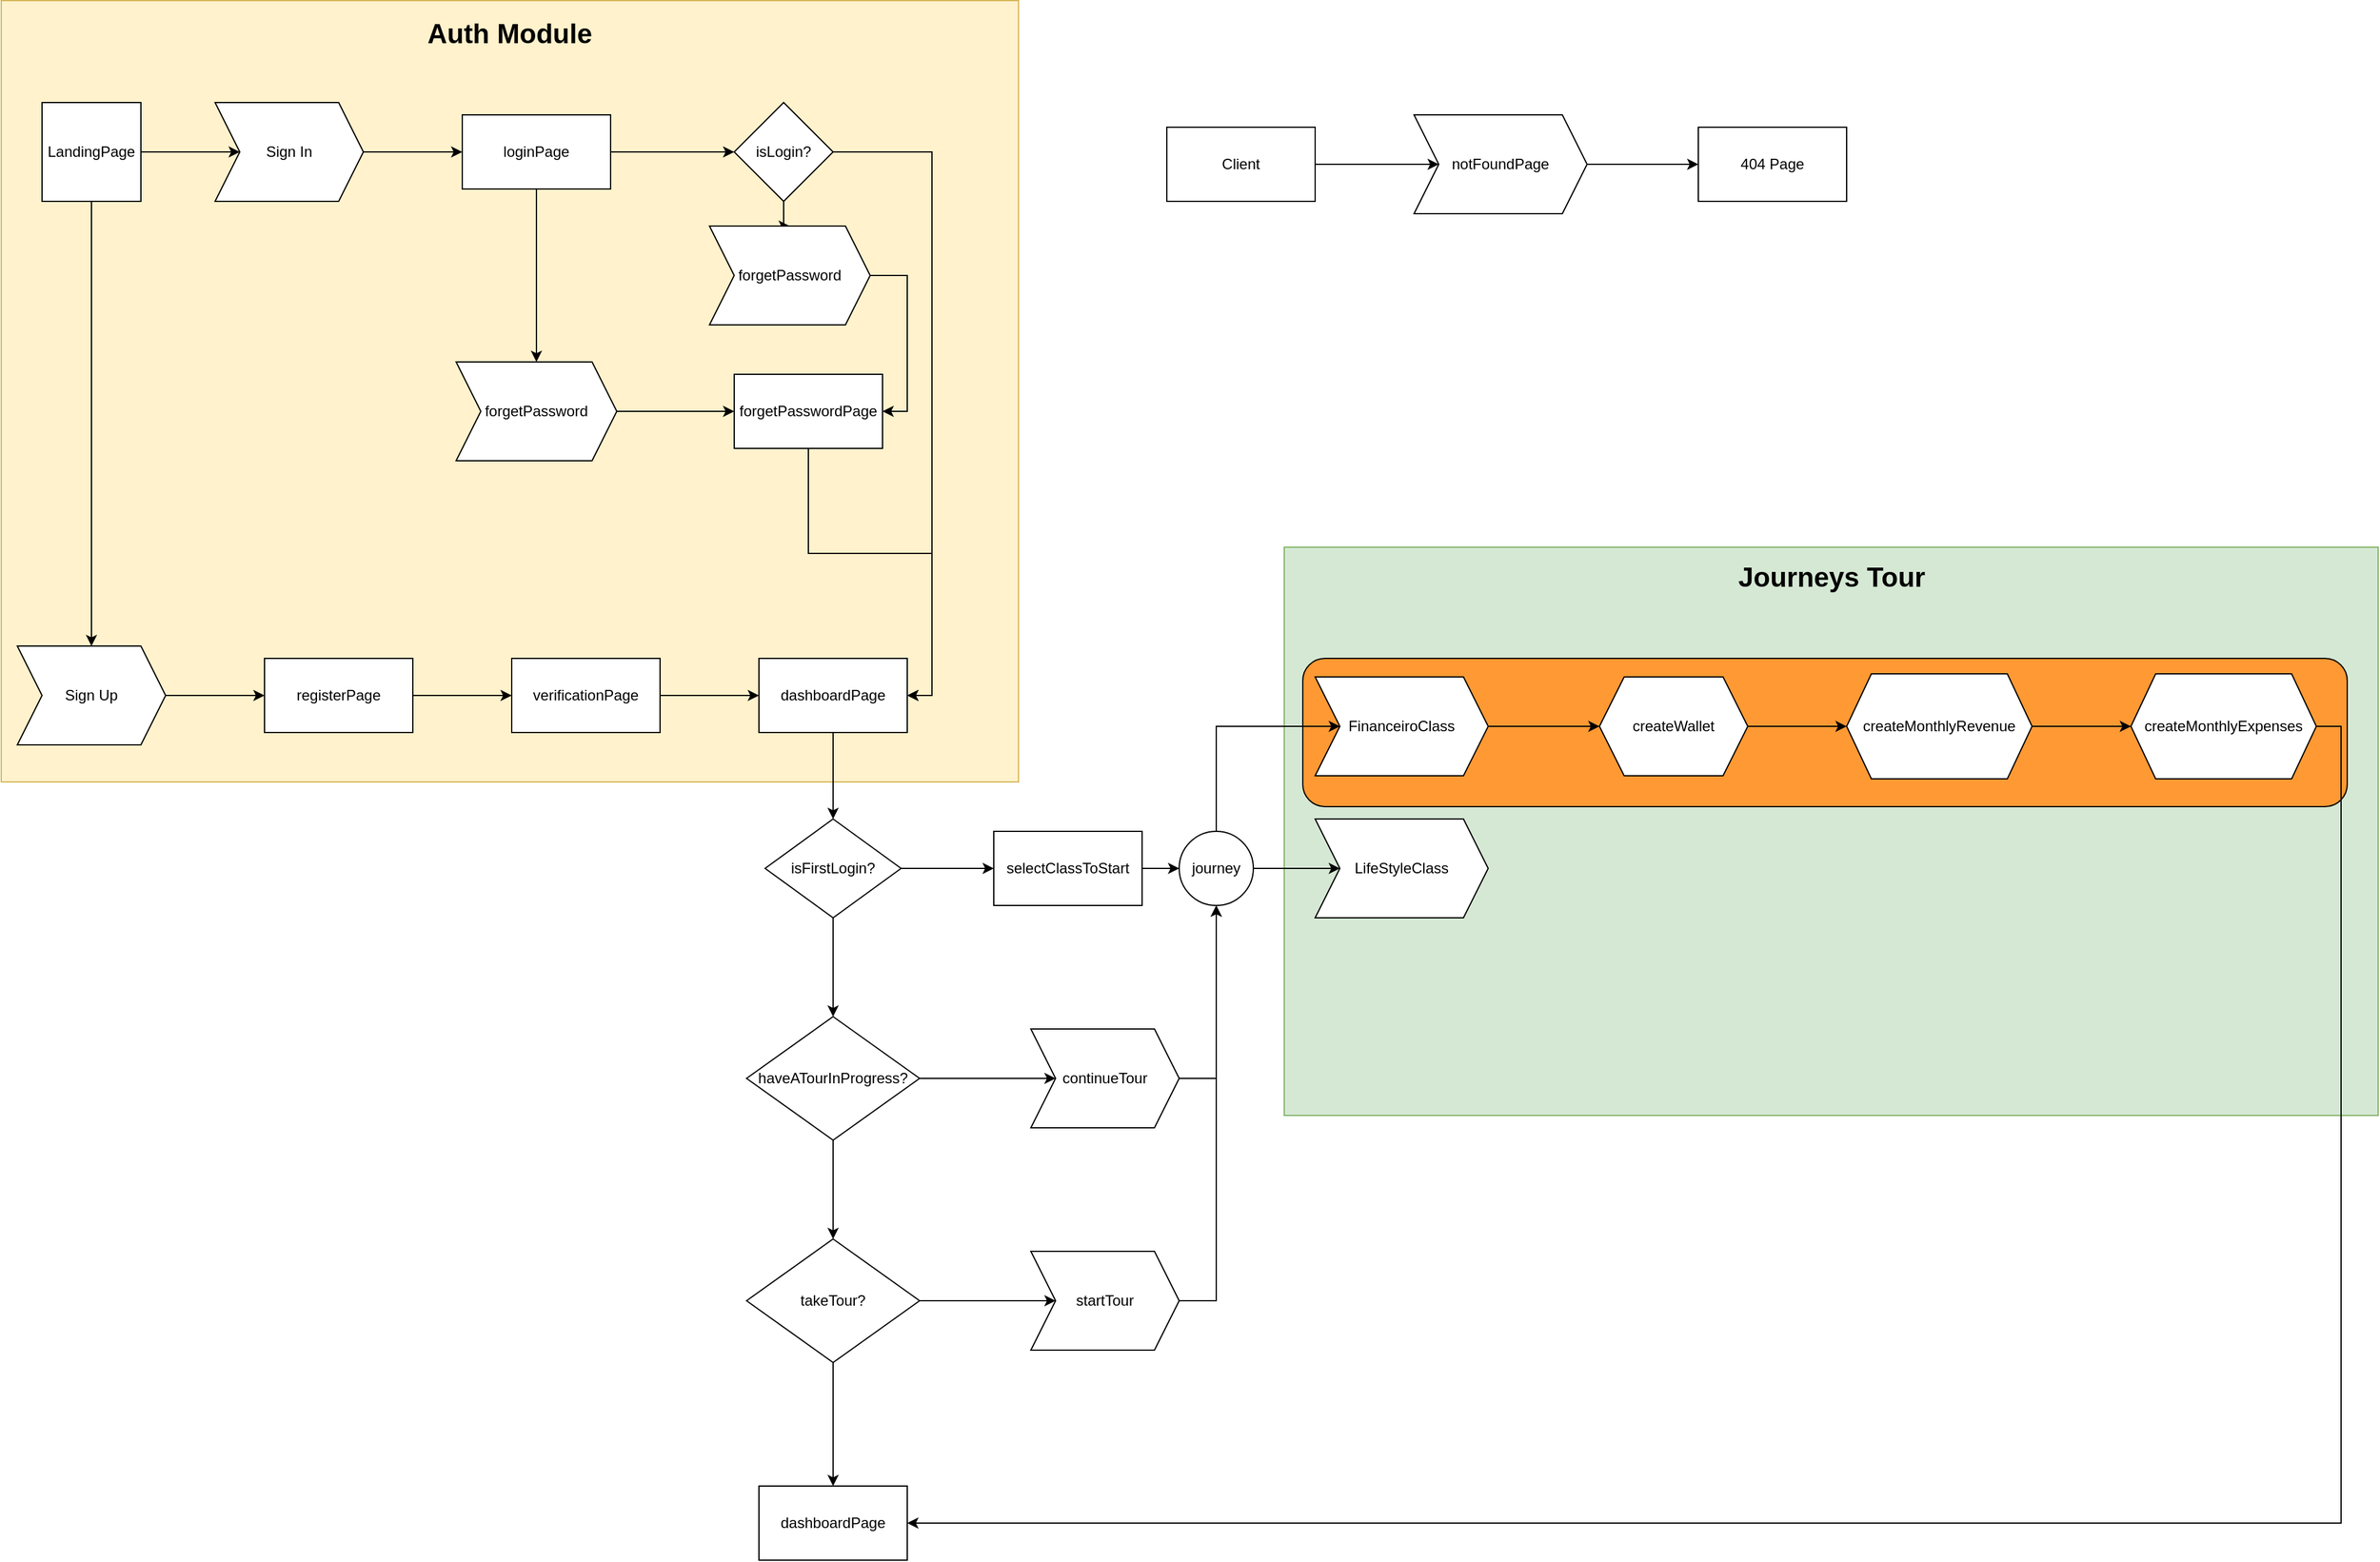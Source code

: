 <mxfile version="18.0.0" type="github">
  <diagram id="iAbyK8pKXisrJIql5Mq7" name="Page-1">
    <mxGraphModel dx="1990" dy="1881" grid="1" gridSize="10" guides="1" tooltips="1" connect="1" arrows="1" fold="1" page="1" pageScale="1" pageWidth="827" pageHeight="1169" math="0" shadow="0">
      <root>
        <mxCell id="0" />
        <mxCell id="1" parent="0" />
        <mxCell id="l1szmI_GFWI639Pi0zfL-68" value="" style="group" vertex="1" connectable="0" parent="1">
          <mxGeometry x="7" y="-42.5" width="823" height="632.5" as="geometry" />
        </mxCell>
        <mxCell id="l1szmI_GFWI639Pi0zfL-66" value="" style="whiteSpace=wrap;html=1;fontSize=22;fillColor=#fff2cc;strokeColor=#d6b656;" vertex="1" parent="l1szmI_GFWI639Pi0zfL-68">
          <mxGeometry width="823" height="632.5" as="geometry" />
        </mxCell>
        <mxCell id="l1szmI_GFWI639Pi0zfL-67" value="Auth Module" style="text;html=1;strokeColor=none;fillColor=none;align=center;verticalAlign=middle;whiteSpace=wrap;rounded=0;fontSize=22;fontStyle=1" vertex="1" parent="l1szmI_GFWI639Pi0zfL-68">
          <mxGeometry x="203.923" y="12.55" width="415.155" height="30.119" as="geometry" />
        </mxCell>
        <mxCell id="l1szmI_GFWI639Pi0zfL-65" value="" style="group;fillColor=#FF8000;strokeColor=#b85450;" vertex="1" connectable="0" parent="1">
          <mxGeometry x="1045" y="400" width="885" height="460" as="geometry" />
        </mxCell>
        <mxCell id="l1szmI_GFWI639Pi0zfL-63" value="" style="whiteSpace=wrap;html=1;fillColor=#d5e8d4;strokeColor=#82b366;" vertex="1" parent="l1szmI_GFWI639Pi0zfL-65">
          <mxGeometry width="885" height="460" as="geometry" />
        </mxCell>
        <mxCell id="l1szmI_GFWI639Pi0zfL-64" value="Journeys Tour" style="text;html=1;strokeColor=none;fillColor=none;align=center;verticalAlign=middle;whiteSpace=wrap;rounded=0;fontSize=22;fontStyle=1" vertex="1" parent="l1szmI_GFWI639Pi0zfL-65">
          <mxGeometry x="235.679" y="10" width="413.641" height="30" as="geometry" />
        </mxCell>
        <mxCell id="l1szmI_GFWI639Pi0zfL-71" value="" style="rounded=1;whiteSpace=wrap;html=1;fontSize=22;fillColor=#FF9933;" vertex="1" parent="l1szmI_GFWI639Pi0zfL-65">
          <mxGeometry x="15" y="90" width="845" height="120" as="geometry" />
        </mxCell>
        <mxCell id="l1szmI_GFWI639Pi0zfL-3" value="" style="edgeStyle=orthogonalEdgeStyle;rounded=0;orthogonalLoop=1;jettySize=auto;html=1;" edge="1" parent="1" source="l1szmI_GFWI639Pi0zfL-1" target="l1szmI_GFWI639Pi0zfL-2">
          <mxGeometry relative="1" as="geometry" />
        </mxCell>
        <mxCell id="l1szmI_GFWI639Pi0zfL-5" value="" style="edgeStyle=orthogonalEdgeStyle;rounded=0;orthogonalLoop=1;jettySize=auto;html=1;" edge="1" parent="1" source="l1szmI_GFWI639Pi0zfL-1" target="l1szmI_GFWI639Pi0zfL-4">
          <mxGeometry relative="1" as="geometry" />
        </mxCell>
        <mxCell id="l1szmI_GFWI639Pi0zfL-1" value="LandingPage" style="whiteSpace=wrap;html=1;aspect=fixed;" vertex="1" parent="1">
          <mxGeometry x="40" y="40" width="80" height="80" as="geometry" />
        </mxCell>
        <mxCell id="l1szmI_GFWI639Pi0zfL-13" value="" style="edgeStyle=orthogonalEdgeStyle;rounded=0;orthogonalLoop=1;jettySize=auto;html=1;" edge="1" parent="1" source="l1szmI_GFWI639Pi0zfL-2" target="l1szmI_GFWI639Pi0zfL-12">
          <mxGeometry relative="1" as="geometry" />
        </mxCell>
        <mxCell id="l1szmI_GFWI639Pi0zfL-2" value="Sign In" style="shape=step;perimeter=stepPerimeter;whiteSpace=wrap;html=1;fixedSize=1;" vertex="1" parent="1">
          <mxGeometry x="180" y="40" width="120" height="80" as="geometry" />
        </mxCell>
        <mxCell id="l1szmI_GFWI639Pi0zfL-7" value="" style="edgeStyle=orthogonalEdgeStyle;rounded=0;orthogonalLoop=1;jettySize=auto;html=1;" edge="1" parent="1" source="l1szmI_GFWI639Pi0zfL-4" target="l1szmI_GFWI639Pi0zfL-6">
          <mxGeometry relative="1" as="geometry" />
        </mxCell>
        <mxCell id="l1szmI_GFWI639Pi0zfL-4" value="Sign Up" style="shape=step;perimeter=stepPerimeter;whiteSpace=wrap;html=1;fixedSize=1;" vertex="1" parent="1">
          <mxGeometry x="20" y="480" width="120" height="80" as="geometry" />
        </mxCell>
        <mxCell id="l1szmI_GFWI639Pi0zfL-9" value="" style="edgeStyle=orthogonalEdgeStyle;rounded=0;orthogonalLoop=1;jettySize=auto;html=1;" edge="1" parent="1" source="l1szmI_GFWI639Pi0zfL-6" target="l1szmI_GFWI639Pi0zfL-8">
          <mxGeometry relative="1" as="geometry" />
        </mxCell>
        <mxCell id="l1szmI_GFWI639Pi0zfL-6" value="registerPage" style="whiteSpace=wrap;html=1;" vertex="1" parent="1">
          <mxGeometry x="220" y="490" width="120" height="60" as="geometry" />
        </mxCell>
        <mxCell id="l1szmI_GFWI639Pi0zfL-11" value="" style="edgeStyle=orthogonalEdgeStyle;rounded=0;orthogonalLoop=1;jettySize=auto;html=1;" edge="1" parent="1" source="l1szmI_GFWI639Pi0zfL-8" target="l1szmI_GFWI639Pi0zfL-10">
          <mxGeometry relative="1" as="geometry" />
        </mxCell>
        <mxCell id="l1szmI_GFWI639Pi0zfL-8" value="verificationPage" style="whiteSpace=wrap;html=1;" vertex="1" parent="1">
          <mxGeometry x="420" y="490" width="120" height="60" as="geometry" />
        </mxCell>
        <mxCell id="l1szmI_GFWI639Pi0zfL-27" value="" style="edgeStyle=orthogonalEdgeStyle;rounded=0;orthogonalLoop=1;jettySize=auto;html=1;" edge="1" parent="1" source="l1szmI_GFWI639Pi0zfL-10" target="l1szmI_GFWI639Pi0zfL-26">
          <mxGeometry relative="1" as="geometry" />
        </mxCell>
        <mxCell id="l1szmI_GFWI639Pi0zfL-10" value="dashboardPage" style="whiteSpace=wrap;html=1;" vertex="1" parent="1">
          <mxGeometry x="620" y="490" width="120" height="60" as="geometry" />
        </mxCell>
        <mxCell id="l1szmI_GFWI639Pi0zfL-16" value="" style="edgeStyle=orthogonalEdgeStyle;rounded=0;orthogonalLoop=1;jettySize=auto;html=1;" edge="1" parent="1" source="l1szmI_GFWI639Pi0zfL-12" target="l1szmI_GFWI639Pi0zfL-15">
          <mxGeometry relative="1" as="geometry" />
        </mxCell>
        <mxCell id="l1szmI_GFWI639Pi0zfL-19" value="" style="edgeStyle=orthogonalEdgeStyle;rounded=0;orthogonalLoop=1;jettySize=auto;html=1;" edge="1" parent="1" source="l1szmI_GFWI639Pi0zfL-12" target="l1szmI_GFWI639Pi0zfL-18">
          <mxGeometry relative="1" as="geometry" />
        </mxCell>
        <mxCell id="l1szmI_GFWI639Pi0zfL-12" value="loginPage" style="whiteSpace=wrap;html=1;" vertex="1" parent="1">
          <mxGeometry x="380" y="50" width="120" height="60" as="geometry" />
        </mxCell>
        <mxCell id="l1szmI_GFWI639Pi0zfL-17" style="edgeStyle=orthogonalEdgeStyle;rounded=0;orthogonalLoop=1;jettySize=auto;html=1;entryX=1;entryY=0.5;entryDx=0;entryDy=0;exitX=1;exitY=0.5;exitDx=0;exitDy=0;" edge="1" parent="1" source="l1szmI_GFWI639Pi0zfL-15" target="l1szmI_GFWI639Pi0zfL-10">
          <mxGeometry relative="1" as="geometry" />
        </mxCell>
        <mxCell id="l1szmI_GFWI639Pi0zfL-23" value="" style="edgeStyle=orthogonalEdgeStyle;rounded=0;orthogonalLoop=1;jettySize=auto;html=1;" edge="1" parent="1" source="l1szmI_GFWI639Pi0zfL-15" target="l1szmI_GFWI639Pi0zfL-22">
          <mxGeometry relative="1" as="geometry" />
        </mxCell>
        <mxCell id="l1szmI_GFWI639Pi0zfL-15" value="isLogin?" style="rhombus;whiteSpace=wrap;html=1;" vertex="1" parent="1">
          <mxGeometry x="600" y="40" width="80" height="80" as="geometry" />
        </mxCell>
        <mxCell id="l1szmI_GFWI639Pi0zfL-21" value="" style="edgeStyle=orthogonalEdgeStyle;rounded=0;orthogonalLoop=1;jettySize=auto;html=1;" edge="1" parent="1" source="l1szmI_GFWI639Pi0zfL-18" target="l1szmI_GFWI639Pi0zfL-20">
          <mxGeometry relative="1" as="geometry" />
        </mxCell>
        <mxCell id="l1szmI_GFWI639Pi0zfL-18" value="forgetPassword" style="shape=step;perimeter=stepPerimeter;whiteSpace=wrap;html=1;fixedSize=1;" vertex="1" parent="1">
          <mxGeometry x="375" y="250" width="130" height="80" as="geometry" />
        </mxCell>
        <mxCell id="l1szmI_GFWI639Pi0zfL-25" style="edgeStyle=orthogonalEdgeStyle;rounded=0;orthogonalLoop=1;jettySize=auto;html=1;entryX=1;entryY=0.5;entryDx=0;entryDy=0;" edge="1" parent="1" source="l1szmI_GFWI639Pi0zfL-20" target="l1szmI_GFWI639Pi0zfL-10">
          <mxGeometry relative="1" as="geometry" />
        </mxCell>
        <mxCell id="l1szmI_GFWI639Pi0zfL-20" value="forgetPasswordPage" style="whiteSpace=wrap;html=1;" vertex="1" parent="1">
          <mxGeometry x="600" y="260" width="120" height="60" as="geometry" />
        </mxCell>
        <mxCell id="l1szmI_GFWI639Pi0zfL-24" style="edgeStyle=orthogonalEdgeStyle;rounded=0;orthogonalLoop=1;jettySize=auto;html=1;entryX=1;entryY=0.5;entryDx=0;entryDy=0;exitX=1;exitY=0.5;exitDx=0;exitDy=0;" edge="1" parent="1" source="l1szmI_GFWI639Pi0zfL-22" target="l1szmI_GFWI639Pi0zfL-20">
          <mxGeometry relative="1" as="geometry" />
        </mxCell>
        <mxCell id="l1szmI_GFWI639Pi0zfL-22" value="&lt;span style=&quot;&quot;&gt;forgetPassword&lt;/span&gt;" style="shape=step;perimeter=stepPerimeter;whiteSpace=wrap;html=1;fixedSize=1;" vertex="1" parent="1">
          <mxGeometry x="580" y="140" width="130" height="80" as="geometry" />
        </mxCell>
        <mxCell id="l1szmI_GFWI639Pi0zfL-29" value="" style="edgeStyle=orthogonalEdgeStyle;rounded=0;orthogonalLoop=1;jettySize=auto;html=1;" edge="1" parent="1" source="l1szmI_GFWI639Pi0zfL-26" target="l1szmI_GFWI639Pi0zfL-28">
          <mxGeometry relative="1" as="geometry" />
        </mxCell>
        <mxCell id="l1szmI_GFWI639Pi0zfL-31" value="" style="edgeStyle=orthogonalEdgeStyle;rounded=0;orthogonalLoop=1;jettySize=auto;html=1;" edge="1" parent="1" source="l1szmI_GFWI639Pi0zfL-26" target="l1szmI_GFWI639Pi0zfL-30">
          <mxGeometry relative="1" as="geometry" />
        </mxCell>
        <mxCell id="l1szmI_GFWI639Pi0zfL-26" value="isFirstLogin?" style="rhombus;whiteSpace=wrap;html=1;" vertex="1" parent="1">
          <mxGeometry x="625" y="620" width="110" height="80" as="geometry" />
        </mxCell>
        <mxCell id="l1szmI_GFWI639Pi0zfL-43" value="" style="edgeStyle=orthogonalEdgeStyle;rounded=0;orthogonalLoop=1;jettySize=auto;html=1;startArrow=none;" edge="1" parent="1" source="l1szmI_GFWI639Pi0zfL-46" target="l1szmI_GFWI639Pi0zfL-42">
          <mxGeometry relative="1" as="geometry" />
        </mxCell>
        <mxCell id="l1szmI_GFWI639Pi0zfL-44" style="edgeStyle=orthogonalEdgeStyle;rounded=0;orthogonalLoop=1;jettySize=auto;html=1;entryX=0;entryY=0.5;entryDx=0;entryDy=0;exitX=0.5;exitY=0;exitDx=0;exitDy=0;" edge="1" parent="1" source="l1szmI_GFWI639Pi0zfL-46" target="l1szmI_GFWI639Pi0zfL-40">
          <mxGeometry relative="1" as="geometry">
            <mxPoint x="1260" y="950" as="sourcePoint" />
            <Array as="points">
              <mxPoint x="990" y="545" />
            </Array>
          </mxGeometry>
        </mxCell>
        <mxCell id="l1szmI_GFWI639Pi0zfL-47" value="" style="edgeStyle=orthogonalEdgeStyle;rounded=0;orthogonalLoop=1;jettySize=auto;html=1;" edge="1" parent="1" source="l1szmI_GFWI639Pi0zfL-28" target="l1szmI_GFWI639Pi0zfL-46">
          <mxGeometry relative="1" as="geometry" />
        </mxCell>
        <mxCell id="l1szmI_GFWI639Pi0zfL-28" value="selectClassToStart" style="whiteSpace=wrap;html=1;" vertex="1" parent="1">
          <mxGeometry x="810" y="630" width="120" height="60" as="geometry" />
        </mxCell>
        <mxCell id="l1szmI_GFWI639Pi0zfL-33" value="" style="edgeStyle=orthogonalEdgeStyle;rounded=0;orthogonalLoop=1;jettySize=auto;html=1;" edge="1" parent="1" source="l1szmI_GFWI639Pi0zfL-30" target="l1szmI_GFWI639Pi0zfL-32">
          <mxGeometry relative="1" as="geometry" />
        </mxCell>
        <mxCell id="l1szmI_GFWI639Pi0zfL-35" value="" style="edgeStyle=orthogonalEdgeStyle;rounded=0;orthogonalLoop=1;jettySize=auto;html=1;" edge="1" parent="1" source="l1szmI_GFWI639Pi0zfL-30" target="l1szmI_GFWI639Pi0zfL-34">
          <mxGeometry relative="1" as="geometry" />
        </mxCell>
        <mxCell id="l1szmI_GFWI639Pi0zfL-30" value="haveATourInProgress?" style="rhombus;whiteSpace=wrap;html=1;" vertex="1" parent="1">
          <mxGeometry x="610" y="780" width="140" height="100" as="geometry" />
        </mxCell>
        <mxCell id="l1szmI_GFWI639Pi0zfL-49" style="edgeStyle=orthogonalEdgeStyle;rounded=0;orthogonalLoop=1;jettySize=auto;html=1;exitX=1;exitY=0.5;exitDx=0;exitDy=0;entryX=0.5;entryY=1;entryDx=0;entryDy=0;" edge="1" parent="1" source="l1szmI_GFWI639Pi0zfL-32" target="l1szmI_GFWI639Pi0zfL-46">
          <mxGeometry relative="1" as="geometry" />
        </mxCell>
        <mxCell id="l1szmI_GFWI639Pi0zfL-32" value="continueTour" style="shape=step;perimeter=stepPerimeter;whiteSpace=wrap;html=1;fixedSize=1;" vertex="1" parent="1">
          <mxGeometry x="840" y="790" width="120" height="80" as="geometry" />
        </mxCell>
        <mxCell id="l1szmI_GFWI639Pi0zfL-37" value="" style="edgeStyle=orthogonalEdgeStyle;rounded=0;orthogonalLoop=1;jettySize=auto;html=1;" edge="1" parent="1" source="l1szmI_GFWI639Pi0zfL-34" target="l1szmI_GFWI639Pi0zfL-36">
          <mxGeometry relative="1" as="geometry" />
        </mxCell>
        <mxCell id="l1szmI_GFWI639Pi0zfL-39" value="" style="edgeStyle=orthogonalEdgeStyle;rounded=0;orthogonalLoop=1;jettySize=auto;html=1;" edge="1" parent="1" source="l1szmI_GFWI639Pi0zfL-34" target="l1szmI_GFWI639Pi0zfL-38">
          <mxGeometry relative="1" as="geometry" />
        </mxCell>
        <mxCell id="l1szmI_GFWI639Pi0zfL-34" value="takeTour?" style="rhombus;whiteSpace=wrap;html=1;" vertex="1" parent="1">
          <mxGeometry x="610" y="960" width="140" height="100" as="geometry" />
        </mxCell>
        <mxCell id="l1szmI_GFWI639Pi0zfL-50" style="edgeStyle=orthogonalEdgeStyle;rounded=0;orthogonalLoop=1;jettySize=auto;html=1;exitX=1;exitY=0.5;exitDx=0;exitDy=0;entryX=0.5;entryY=1;entryDx=0;entryDy=0;" edge="1" parent="1" source="l1szmI_GFWI639Pi0zfL-36" target="l1szmI_GFWI639Pi0zfL-46">
          <mxGeometry relative="1" as="geometry" />
        </mxCell>
        <mxCell id="l1szmI_GFWI639Pi0zfL-36" value="startTour" style="shape=step;perimeter=stepPerimeter;whiteSpace=wrap;html=1;fixedSize=1;" vertex="1" parent="1">
          <mxGeometry x="840" y="970" width="120" height="80" as="geometry" />
        </mxCell>
        <mxCell id="l1szmI_GFWI639Pi0zfL-38" value="dashboardPage" style="whiteSpace=wrap;html=1;" vertex="1" parent="1">
          <mxGeometry x="620" y="1160" width="120" height="60" as="geometry" />
        </mxCell>
        <mxCell id="l1szmI_GFWI639Pi0zfL-57" value="" style="edgeStyle=orthogonalEdgeStyle;rounded=0;orthogonalLoop=1;jettySize=auto;html=1;" edge="1" parent="1" source="l1szmI_GFWI639Pi0zfL-40" target="l1szmI_GFWI639Pi0zfL-56">
          <mxGeometry relative="1" as="geometry" />
        </mxCell>
        <mxCell id="l1szmI_GFWI639Pi0zfL-40" value="FinanceiroClass" style="shape=step;perimeter=stepPerimeter;whiteSpace=wrap;html=1;fixedSize=1;" vertex="1" parent="1">
          <mxGeometry x="1070" y="505" width="140" height="80" as="geometry" />
        </mxCell>
        <mxCell id="l1szmI_GFWI639Pi0zfL-42" value="LifeStyleClass" style="shape=step;perimeter=stepPerimeter;whiteSpace=wrap;html=1;fixedSize=1;" vertex="1" parent="1">
          <mxGeometry x="1070" y="620" width="140" height="80" as="geometry" />
        </mxCell>
        <mxCell id="l1szmI_GFWI639Pi0zfL-46" value="journey" style="ellipse;whiteSpace=wrap;html=1;" vertex="1" parent="1">
          <mxGeometry x="960" y="630" width="60" height="60" as="geometry" />
        </mxCell>
        <mxCell id="l1szmI_GFWI639Pi0zfL-48" value="" style="edgeStyle=orthogonalEdgeStyle;rounded=0;orthogonalLoop=1;jettySize=auto;html=1;endArrow=none;" edge="1" parent="1" source="l1szmI_GFWI639Pi0zfL-28" target="l1szmI_GFWI639Pi0zfL-46">
          <mxGeometry relative="1" as="geometry">
            <mxPoint x="930" y="660" as="sourcePoint" />
            <mxPoint x="1090" y="660" as="targetPoint" />
          </mxGeometry>
        </mxCell>
        <mxCell id="l1szmI_GFWI639Pi0zfL-53" value="" style="edgeStyle=orthogonalEdgeStyle;rounded=0;orthogonalLoop=1;jettySize=auto;html=1;" edge="1" parent="1" source="l1szmI_GFWI639Pi0zfL-51" target="l1szmI_GFWI639Pi0zfL-52">
          <mxGeometry relative="1" as="geometry" />
        </mxCell>
        <mxCell id="l1szmI_GFWI639Pi0zfL-51" value="Client" style="whiteSpace=wrap;html=1;" vertex="1" parent="1">
          <mxGeometry x="950" y="60" width="120" height="60" as="geometry" />
        </mxCell>
        <mxCell id="l1szmI_GFWI639Pi0zfL-55" value="" style="edgeStyle=orthogonalEdgeStyle;rounded=0;orthogonalLoop=1;jettySize=auto;html=1;" edge="1" parent="1" source="l1szmI_GFWI639Pi0zfL-52" target="l1szmI_GFWI639Pi0zfL-54">
          <mxGeometry relative="1" as="geometry" />
        </mxCell>
        <mxCell id="l1szmI_GFWI639Pi0zfL-52" value="notFoundPage" style="shape=step;perimeter=stepPerimeter;whiteSpace=wrap;html=1;fixedSize=1;" vertex="1" parent="1">
          <mxGeometry x="1150" y="50" width="140" height="80" as="geometry" />
        </mxCell>
        <mxCell id="l1szmI_GFWI639Pi0zfL-54" value="404 Page" style="whiteSpace=wrap;html=1;" vertex="1" parent="1">
          <mxGeometry x="1380" y="60" width="120" height="60" as="geometry" />
        </mxCell>
        <mxCell id="l1szmI_GFWI639Pi0zfL-59" value="" style="edgeStyle=orthogonalEdgeStyle;rounded=0;orthogonalLoop=1;jettySize=auto;html=1;" edge="1" parent="1" source="l1szmI_GFWI639Pi0zfL-56" target="l1szmI_GFWI639Pi0zfL-58">
          <mxGeometry relative="1" as="geometry" />
        </mxCell>
        <mxCell id="l1szmI_GFWI639Pi0zfL-56" value="createWallet" style="shape=hexagon;perimeter=hexagonPerimeter2;whiteSpace=wrap;html=1;fixedSize=1;" vertex="1" parent="1">
          <mxGeometry x="1300" y="505" width="120" height="80" as="geometry" />
        </mxCell>
        <mxCell id="l1szmI_GFWI639Pi0zfL-61" value="" style="edgeStyle=orthogonalEdgeStyle;rounded=0;orthogonalLoop=1;jettySize=auto;html=1;" edge="1" parent="1" source="l1szmI_GFWI639Pi0zfL-58" target="l1szmI_GFWI639Pi0zfL-60">
          <mxGeometry relative="1" as="geometry" />
        </mxCell>
        <mxCell id="l1szmI_GFWI639Pi0zfL-58" value="createMonthlyRevenue" style="shape=hexagon;perimeter=hexagonPerimeter2;whiteSpace=wrap;html=1;fixedSize=1;" vertex="1" parent="1">
          <mxGeometry x="1500" y="502.5" width="150" height="85" as="geometry" />
        </mxCell>
        <mxCell id="l1szmI_GFWI639Pi0zfL-62" style="edgeStyle=orthogonalEdgeStyle;rounded=0;orthogonalLoop=1;jettySize=auto;html=1;exitX=1;exitY=0.5;exitDx=0;exitDy=0;entryX=1;entryY=0.5;entryDx=0;entryDy=0;" edge="1" parent="1" source="l1szmI_GFWI639Pi0zfL-60" target="l1szmI_GFWI639Pi0zfL-38">
          <mxGeometry relative="1" as="geometry" />
        </mxCell>
        <mxCell id="l1szmI_GFWI639Pi0zfL-60" value="createMonthlyExpenses" style="shape=hexagon;perimeter=hexagonPerimeter2;whiteSpace=wrap;html=1;fixedSize=1;" vertex="1" parent="1">
          <mxGeometry x="1730" y="502.5" width="150" height="85" as="geometry" />
        </mxCell>
      </root>
    </mxGraphModel>
  </diagram>
</mxfile>
